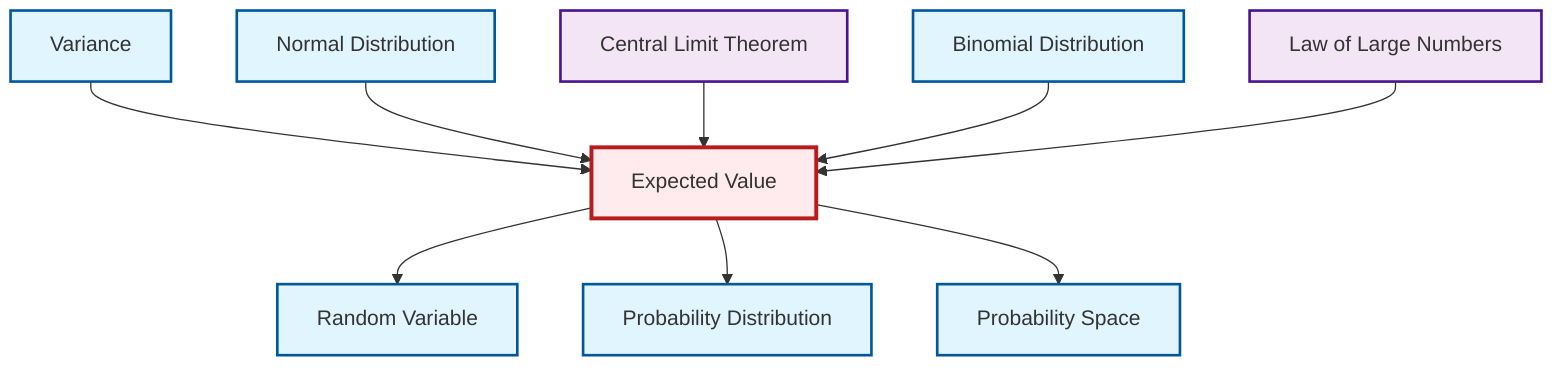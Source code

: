 graph TD
    classDef definition fill:#e1f5fe,stroke:#01579b,stroke-width:2px
    classDef theorem fill:#f3e5f5,stroke:#4a148c,stroke-width:2px
    classDef axiom fill:#fff3e0,stroke:#e65100,stroke-width:2px
    classDef example fill:#e8f5e9,stroke:#1b5e20,stroke-width:2px
    classDef current fill:#ffebee,stroke:#b71c1c,stroke-width:3px
    thm-central-limit["Central Limit Theorem"]:::theorem
    def-expectation["Expected Value"]:::definition
    def-probability-distribution["Probability Distribution"]:::definition
    def-normal-distribution["Normal Distribution"]:::definition
    def-random-variable["Random Variable"]:::definition
    def-binomial-distribution["Binomial Distribution"]:::definition
    thm-law-of-large-numbers["Law of Large Numbers"]:::theorem
    def-probability-space["Probability Space"]:::definition
    def-variance["Variance"]:::definition
    def-expectation --> def-random-variable
    def-variance --> def-expectation
    def-normal-distribution --> def-expectation
    def-expectation --> def-probability-distribution
    thm-central-limit --> def-expectation
    def-expectation --> def-probability-space
    def-binomial-distribution --> def-expectation
    thm-law-of-large-numbers --> def-expectation
    class def-expectation current